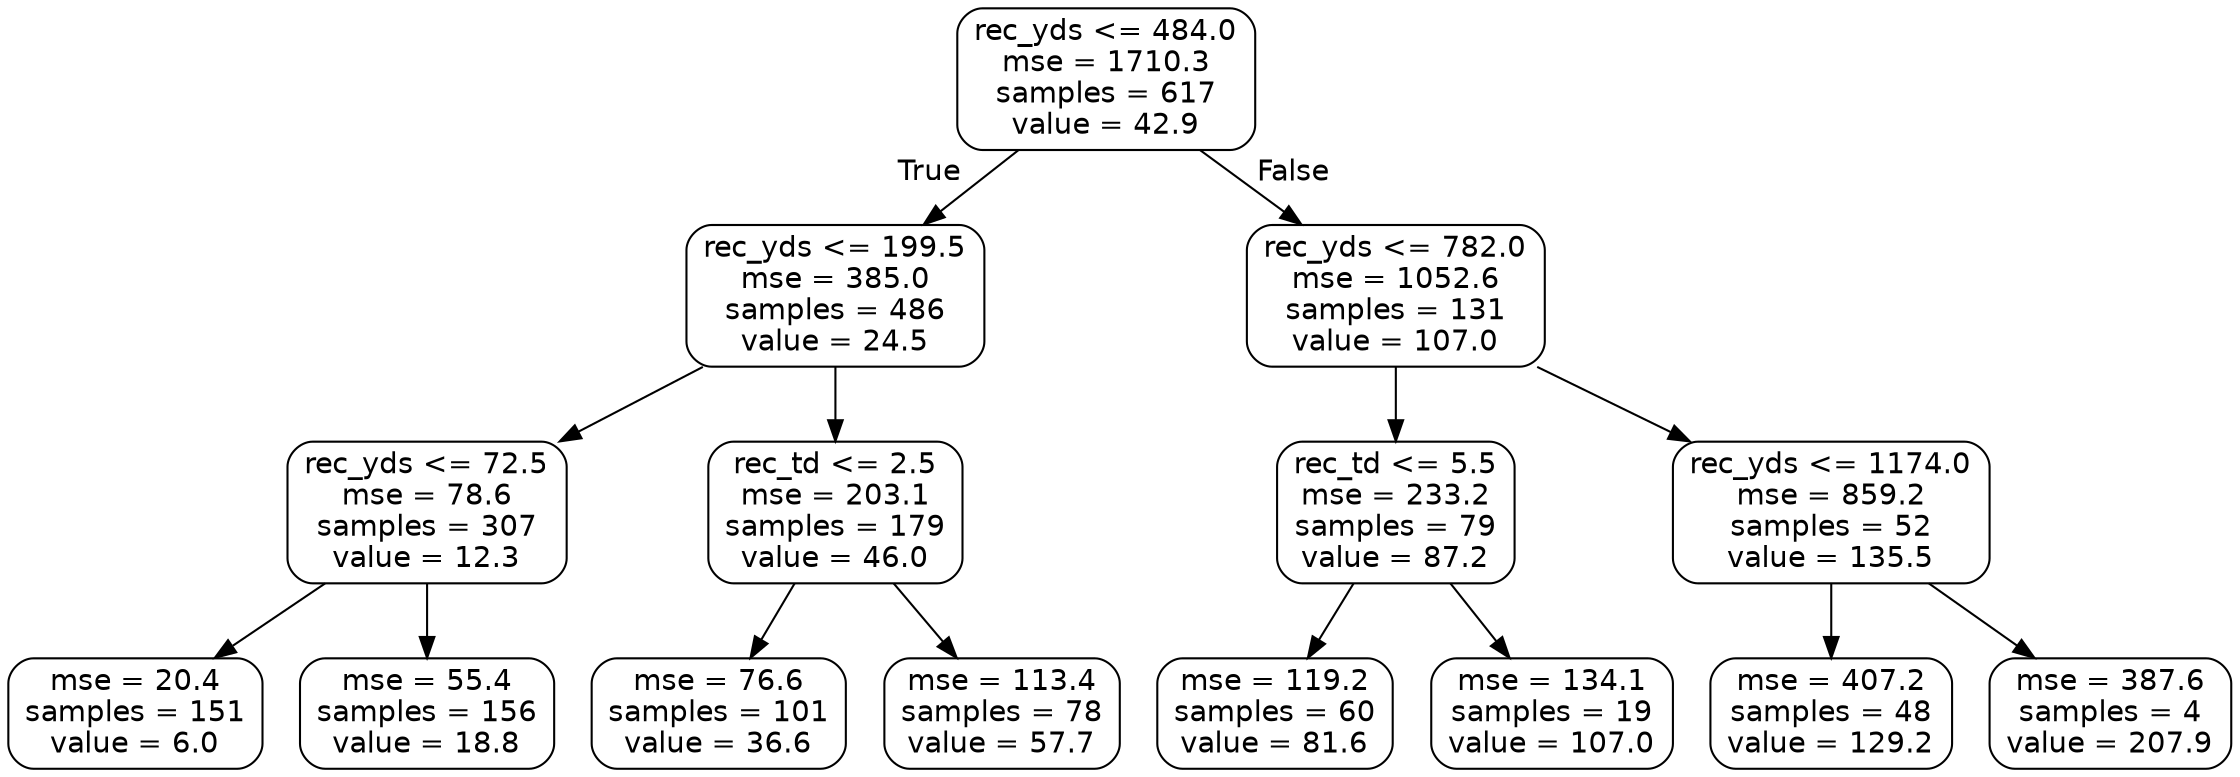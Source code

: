 digraph Tree {
node [shape=box, style="rounded", color="black", fontname=helvetica] ;
edge [fontname=helvetica] ;
0 [label="rec_yds <= 484.0\nmse = 1710.3\nsamples = 617\nvalue = 42.9"] ;
1 [label="rec_yds <= 199.5\nmse = 385.0\nsamples = 486\nvalue = 24.5"] ;
0 -> 1 [labeldistance=2.5, labelangle=45, headlabel="True"] ;
2 [label="rec_yds <= 72.5\nmse = 78.6\nsamples = 307\nvalue = 12.3"] ;
1 -> 2 ;
3 [label="mse = 20.4\nsamples = 151\nvalue = 6.0"] ;
2 -> 3 ;
4 [label="mse = 55.4\nsamples = 156\nvalue = 18.8"] ;
2 -> 4 ;
5 [label="rec_td <= 2.5\nmse = 203.1\nsamples = 179\nvalue = 46.0"] ;
1 -> 5 ;
6 [label="mse = 76.6\nsamples = 101\nvalue = 36.6"] ;
5 -> 6 ;
7 [label="mse = 113.4\nsamples = 78\nvalue = 57.7"] ;
5 -> 7 ;
8 [label="rec_yds <= 782.0\nmse = 1052.6\nsamples = 131\nvalue = 107.0"] ;
0 -> 8 [labeldistance=2.5, labelangle=-45, headlabel="False"] ;
9 [label="rec_td <= 5.5\nmse = 233.2\nsamples = 79\nvalue = 87.2"] ;
8 -> 9 ;
10 [label="mse = 119.2\nsamples = 60\nvalue = 81.6"] ;
9 -> 10 ;
11 [label="mse = 134.1\nsamples = 19\nvalue = 107.0"] ;
9 -> 11 ;
12 [label="rec_yds <= 1174.0\nmse = 859.2\nsamples = 52\nvalue = 135.5"] ;
8 -> 12 ;
13 [label="mse = 407.2\nsamples = 48\nvalue = 129.2"] ;
12 -> 13 ;
14 [label="mse = 387.6\nsamples = 4\nvalue = 207.9"] ;
12 -> 14 ;
}